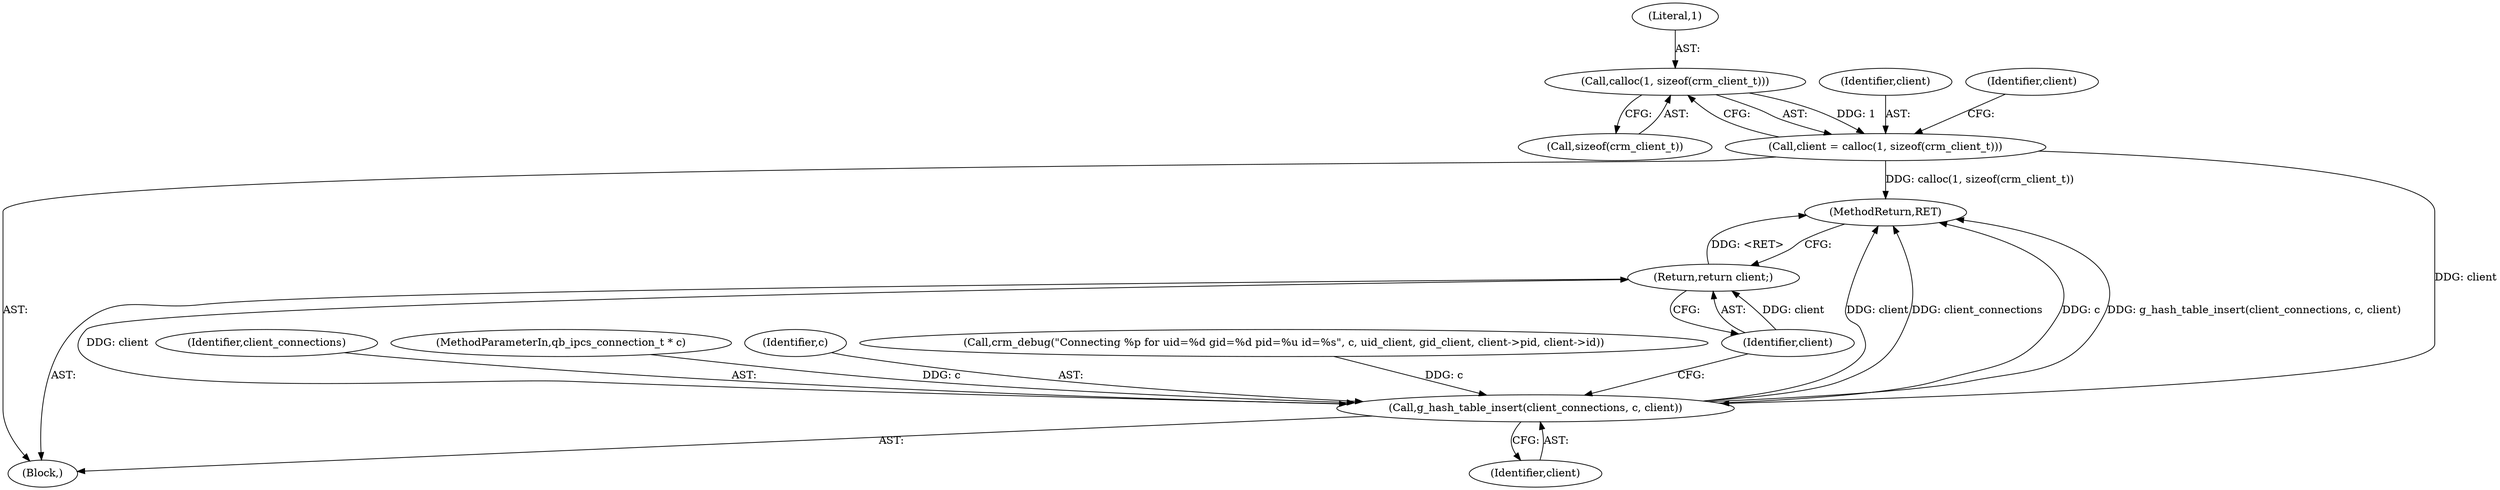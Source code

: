digraph "0_pacemaker_5d71e65049@API" {
"1000209" [label="(Call,calloc(1, sizeof(crm_client_t)))"];
"1000207" [label="(Call,client = calloc(1, sizeof(crm_client_t)))"];
"1000251" [label="(Call,g_hash_table_insert(client_connections, c, client))"];
"1000255" [label="(Return,return client;)"];
"1000252" [label="(Identifier,client_connections)"];
"1000251" [label="(Call,g_hash_table_insert(client_connections, c, client))"];
"1000107" [label="(Block,)"];
"1000210" [label="(Literal,1)"];
"1000209" [label="(Call,calloc(1, sizeof(crm_client_t)))"];
"1000104" [label="(MethodParameterIn,qb_ipcs_connection_t * c)"];
"1000253" [label="(Identifier,c)"];
"1000255" [label="(Return,return client;)"];
"1000208" [label="(Identifier,client)"];
"1000254" [label="(Identifier,client)"];
"1000215" [label="(Identifier,client)"];
"1000234" [label="(Call,crm_debug(\"Connecting %p for uid=%d gid=%d pid=%u id=%s\", c, uid_client, gid_client, client->pid, client->id))"];
"1000256" [label="(Identifier,client)"];
"1000211" [label="(Call,sizeof(crm_client_t))"];
"1000257" [label="(MethodReturn,RET)"];
"1000207" [label="(Call,client = calloc(1, sizeof(crm_client_t)))"];
"1000209" -> "1000207"  [label="AST: "];
"1000209" -> "1000211"  [label="CFG: "];
"1000210" -> "1000209"  [label="AST: "];
"1000211" -> "1000209"  [label="AST: "];
"1000207" -> "1000209"  [label="CFG: "];
"1000209" -> "1000207"  [label="DDG: 1"];
"1000207" -> "1000107"  [label="AST: "];
"1000208" -> "1000207"  [label="AST: "];
"1000215" -> "1000207"  [label="CFG: "];
"1000207" -> "1000257"  [label="DDG: calloc(1, sizeof(crm_client_t))"];
"1000207" -> "1000251"  [label="DDG: client"];
"1000251" -> "1000107"  [label="AST: "];
"1000251" -> "1000254"  [label="CFG: "];
"1000252" -> "1000251"  [label="AST: "];
"1000253" -> "1000251"  [label="AST: "];
"1000254" -> "1000251"  [label="AST: "];
"1000256" -> "1000251"  [label="CFG: "];
"1000251" -> "1000257"  [label="DDG: c"];
"1000251" -> "1000257"  [label="DDG: g_hash_table_insert(client_connections, c, client)"];
"1000251" -> "1000257"  [label="DDG: client"];
"1000251" -> "1000257"  [label="DDG: client_connections"];
"1000234" -> "1000251"  [label="DDG: c"];
"1000104" -> "1000251"  [label="DDG: c"];
"1000251" -> "1000255"  [label="DDG: client"];
"1000255" -> "1000107"  [label="AST: "];
"1000255" -> "1000256"  [label="CFG: "];
"1000256" -> "1000255"  [label="AST: "];
"1000257" -> "1000255"  [label="CFG: "];
"1000255" -> "1000257"  [label="DDG: <RET>"];
"1000256" -> "1000255"  [label="DDG: client"];
}
